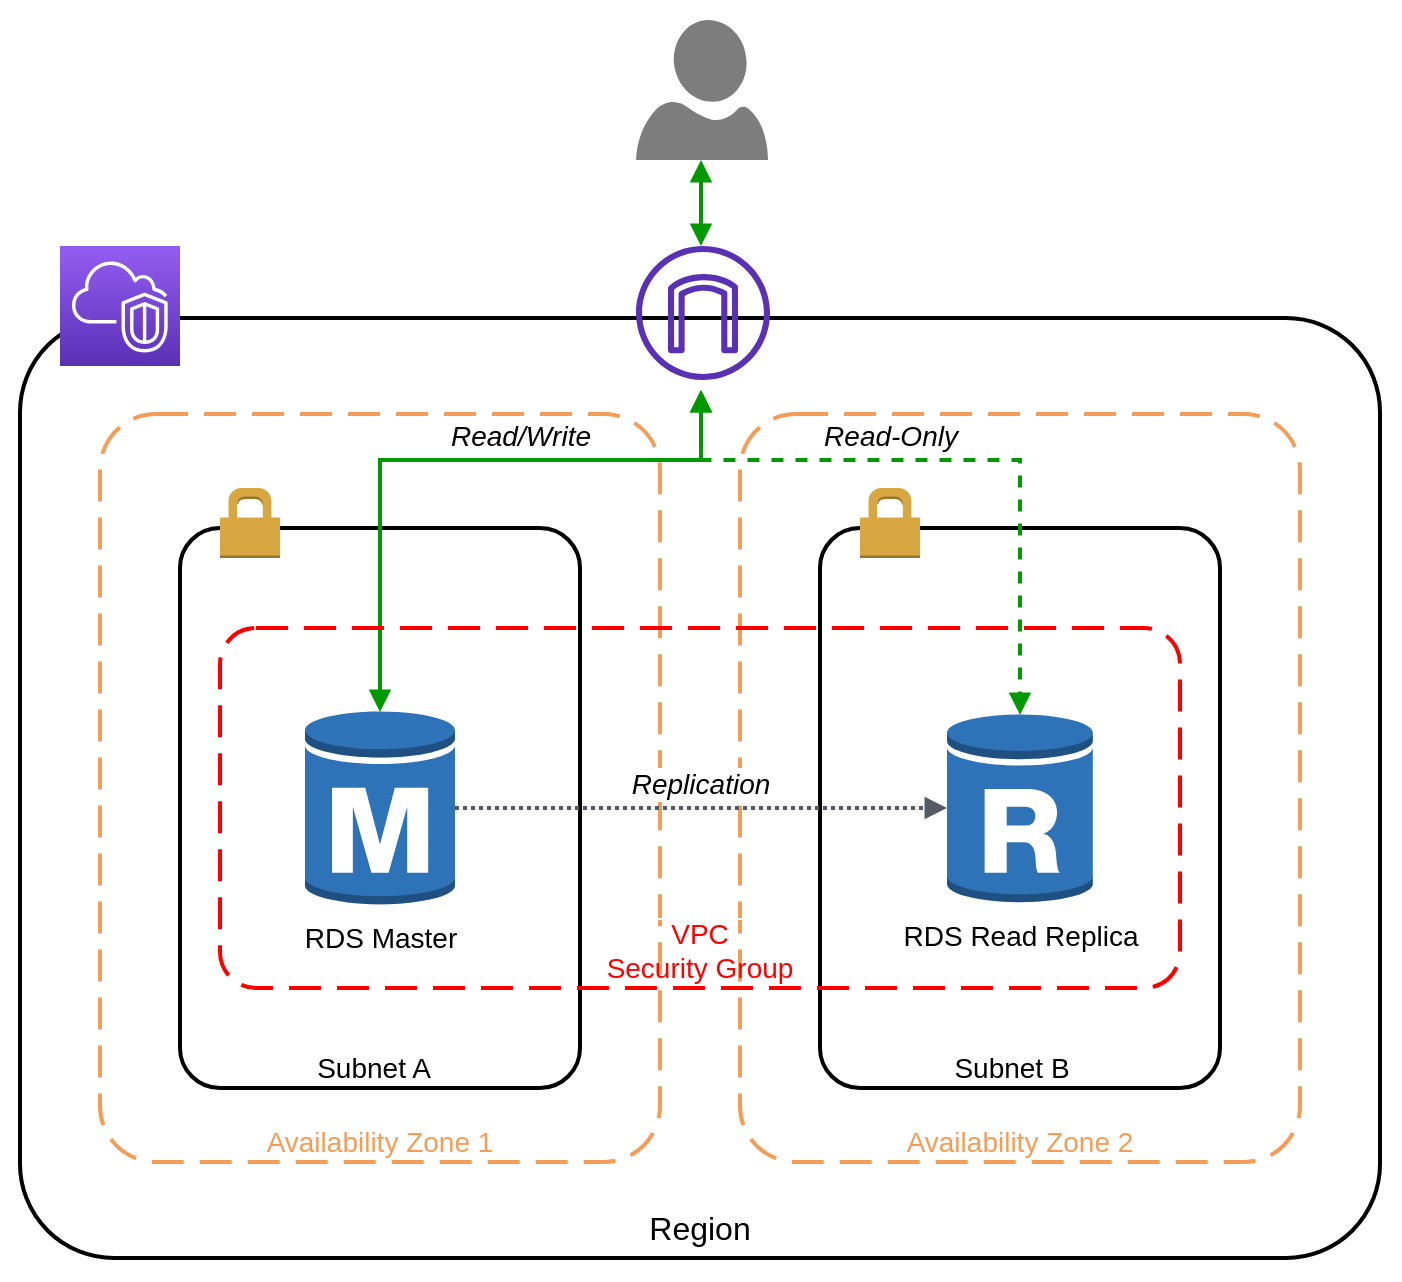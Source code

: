 <mxfile version="13.3.0" type="github">
  <diagram id="ka1eMCxYFWeyIomrFCMx" name="Page-1">
    <mxGraphModel dx="946" dy="614" grid="1" gridSize="10" guides="1" tooltips="1" connect="1" arrows="1" fold="1" page="1" pageScale="1" pageWidth="850" pageHeight="1100" math="0" shadow="0">
      <root>
        <mxCell id="0" />
        <mxCell id="1" parent="0" />
        <mxCell id="MZ2V2yodYzYzLwzlFAPW-1" value="" style="rounded=0;whiteSpace=wrap;html=1;fontSize=14;strokeColor=none;" vertex="1" parent="1">
          <mxGeometry x="40" y="40" width="700" height="640" as="geometry" />
        </mxCell>
        <mxCell id="MZ2V2yodYzYzLwzlFAPW-2" value="Region" style="rounded=1;arcSize=10;dashed=0;strokeColor=#000000;fillColor=none;gradientColor=none;strokeWidth=2;verticalAlign=bottom;fontSize=16;spacingBottom=4;" vertex="1" parent="1">
          <mxGeometry x="50" y="199" width="680" height="470" as="geometry" />
        </mxCell>
        <mxCell id="MZ2V2yodYzYzLwzlFAPW-3" value="Availability Zone 1" style="rounded=1;arcSize=10;dashed=1;strokeColor=#F59D56;fillColor=none;gradientColor=none;dashPattern=8 4;strokeWidth=2;verticalAlign=bottom;fontSize=14;fontColor=#F59D56;" vertex="1" parent="1">
          <mxGeometry x="90" y="247" width="280" height="374" as="geometry" />
        </mxCell>
        <mxCell id="MZ2V2yodYzYzLwzlFAPW-4" value="Subnet A" style="rounded=1;arcSize=10;dashed=0;strokeColor=#000000;fillColor=none;gradientColor=none;strokeWidth=2;verticalAlign=bottom;align=center;spacingRight=6;fontSize=14;" vertex="1" parent="1">
          <mxGeometry x="130" y="304" width="200" height="280" as="geometry" />
        </mxCell>
        <mxCell id="MZ2V2yodYzYzLwzlFAPW-5" value="Availability Zone 2" style="rounded=1;arcSize=10;dashed=1;strokeColor=#F59D56;fillColor=none;gradientColor=none;dashPattern=8 4;strokeWidth=2;verticalAlign=bottom;fontSize=14;fontColor=#F59D56;" vertex="1" parent="1">
          <mxGeometry x="410" y="247" width="280" height="374" as="geometry" />
        </mxCell>
        <mxCell id="MZ2V2yodYzYzLwzlFAPW-6" value="Subnet B" style="rounded=1;arcSize=10;dashed=0;strokeColor=#000000;fillColor=none;gradientColor=none;strokeWidth=2;verticalAlign=bottom;align=center;spacingRight=8;fontSize=14;" vertex="1" parent="1">
          <mxGeometry x="450" y="304" width="200" height="280" as="geometry" />
        </mxCell>
        <mxCell id="MZ2V2yodYzYzLwzlFAPW-8" value="" style="dashed=0;html=1;shape=mxgraph.aws3.permissions;fillColor=#D9A741;gradientColor=none;dashed=0;" vertex="1" parent="1">
          <mxGeometry x="150" y="284" width="30" height="35" as="geometry" />
        </mxCell>
        <mxCell id="MZ2V2yodYzYzLwzlFAPW-9" value="" style="dashed=0;html=1;shape=mxgraph.aws3.permissions;fillColor=#D9A741;gradientColor=none;dashed=0;" vertex="1" parent="1">
          <mxGeometry x="470" y="284" width="30" height="35" as="geometry" />
        </mxCell>
        <mxCell id="MZ2V2yodYzYzLwzlFAPW-10" style="edgeStyle=orthogonalEdgeStyle;rounded=0;orthogonalLoop=1;jettySize=auto;html=1;exitX=0.5;exitY=1;exitDx=0;exitDy=0;exitPerimeter=0;entryX=0.5;entryY=0.02;entryDx=0;entryDy=0;entryPerimeter=0;fontSize=13;strokeColor=#009900;endFill=1;endArrow=block;startArrow=block;startFill=1;strokeWidth=2;" edge="1" parent="1" target="MZ2V2yodYzYzLwzlFAPW-16">
          <mxGeometry relative="1" as="geometry">
            <Array as="points">
              <mxPoint x="391" y="270" />
              <mxPoint x="230" y="270" />
            </Array>
            <mxPoint x="390.5" y="235" as="sourcePoint" />
          </mxGeometry>
        </mxCell>
        <mxCell id="MZ2V2yodYzYzLwzlFAPW-11" value="Read/Write" style="text;html=1;resizable=0;points=[];align=center;verticalAlign=middle;labelBackgroundColor=#ffffff;fontSize=14;fontStyle=2" vertex="1" connectable="0" parent="MZ2V2yodYzYzLwzlFAPW-10">
          <mxGeometry x="-0.23" relative="1" as="geometry">
            <mxPoint x="-2" y="-12" as="offset" />
          </mxGeometry>
        </mxCell>
        <mxCell id="MZ2V2yodYzYzLwzlFAPW-12" style="edgeStyle=orthogonalEdgeStyle;rounded=0;orthogonalLoop=1;jettySize=auto;html=1;entryX=0.5;entryY=0.02;entryDx=0;entryDy=0;entryPerimeter=0;strokeWidth=2;fontSize=13;strokeColor=#009900;endFill=1;endArrow=block;startFill=1;startArrow=block;dashed=1;" edge="1" parent="1" target="MZ2V2yodYzYzLwzlFAPW-17">
          <mxGeometry relative="1" as="geometry">
            <Array as="points">
              <mxPoint x="391" y="270" />
              <mxPoint x="550" y="270" />
            </Array>
            <mxPoint x="390.5" y="235" as="sourcePoint" />
          </mxGeometry>
        </mxCell>
        <mxCell id="MZ2V2yodYzYzLwzlFAPW-13" value="Read-Only" style="text;html=1;resizable=0;points=[];align=center;verticalAlign=middle;labelBackgroundColor=#ffffff;fontSize=14;fontStyle=2" vertex="1" connectable="0" parent="MZ2V2yodYzYzLwzlFAPW-12">
          <mxGeometry x="-0.196" y="1" relative="1" as="geometry">
            <mxPoint y="-11" as="offset" />
          </mxGeometry>
        </mxCell>
        <mxCell id="MZ2V2yodYzYzLwzlFAPW-15" value="VPC &#xa;Security Group" style="rounded=1;arcSize=10;dashed=1;strokeColor=#ff0000;fillColor=none;gradientColor=none;dashPattern=8 4;strokeWidth=2;verticalAlign=bottom;fontSize=14;labelBorderColor=#FFFFFF;fontColor=#FF0000;" vertex="1" parent="1">
          <mxGeometry x="150" y="354" width="480" height="180" as="geometry" />
        </mxCell>
        <mxCell id="MZ2V2yodYzYzLwzlFAPW-16" value="RDS Master" style="outlineConnect=0;dashed=0;verticalLabelPosition=bottom;verticalAlign=top;align=center;html=1;shape=mxgraph.aws3.rds_db_instance;fillColor=#2E73B8;gradientColor=none;fontSize=14;" vertex="1" parent="1">
          <mxGeometry x="192.5" y="394" width="75" height="100" as="geometry" />
        </mxCell>
        <mxCell id="MZ2V2yodYzYzLwzlFAPW-17" value="RDS Read Replica" style="outlineConnect=0;dashed=0;verticalLabelPosition=bottom;verticalAlign=top;align=center;html=1;shape=mxgraph.aws3.rds_db_instance_read_replica;fillColor=#2E73B8;gradientColor=none;fontSize=14;" vertex="1" parent="1">
          <mxGeometry x="513.5" y="395.5" width="73" height="97" as="geometry" />
        </mxCell>
        <mxCell id="MZ2V2yodYzYzLwzlFAPW-18" value="" style="edgeStyle=orthogonalEdgeStyle;html=1;endArrow=block;elbow=vertical;startArrow=none;endFill=1;strokeColor=#545B64;rounded=0;fontSize=13;exitX=1;exitY=0.5;exitDx=0;exitDy=0;exitPerimeter=0;strokeWidth=2;dashed=1;dashPattern=1 1;" edge="1" parent="1" source="MZ2V2yodYzYzLwzlFAPW-16" target="MZ2V2yodYzYzLwzlFAPW-17">
          <mxGeometry width="100" relative="1" as="geometry">
            <mxPoint x="280" y="434" as="sourcePoint" />
            <mxPoint x="380" y="434" as="targetPoint" />
          </mxGeometry>
        </mxCell>
        <mxCell id="MZ2V2yodYzYzLwzlFAPW-19" value="Replication" style="text;html=1;resizable=0;points=[];align=center;verticalAlign=middle;labelBackgroundColor=#ffffff;fontSize=14;fontStyle=2" vertex="1" connectable="0" parent="MZ2V2yodYzYzLwzlFAPW-18">
          <mxGeometry x="-0.724" y="-2" relative="1" as="geometry">
            <mxPoint x="88" y="-14" as="offset" />
          </mxGeometry>
        </mxCell>
        <mxCell id="MZ2V2yodYzYzLwzlFAPW-20" value="" style="shadow=0;dashed=0;html=1;strokeColor=none;labelPosition=center;verticalLabelPosition=bottom;verticalAlign=top;align=center;shape=mxgraph.azure.user;fillColor=#7D7D7D;fontSize=13;" vertex="1" parent="1">
          <mxGeometry x="358" y="50" width="66" height="70" as="geometry" />
        </mxCell>
        <mxCell id="MZ2V2yodYzYzLwzlFAPW-21" value="" style="edgeStyle=orthogonalEdgeStyle;html=1;endArrow=block;elbow=vertical;startArrow=block;endFill=1;strokeColor=#009900;rounded=0;fontSize=13;entryX=0.5;entryY=0;entryDx=0;entryDy=0;entryPerimeter=0;startFill=1;strokeWidth=2;" edge="1" parent="1" source="MZ2V2yodYzYzLwzlFAPW-20">
          <mxGeometry width="100" relative="1" as="geometry">
            <mxPoint x="389" y="75" as="sourcePoint" />
            <mxPoint x="390.5" y="163" as="targetPoint" />
          </mxGeometry>
        </mxCell>
        <mxCell id="MZ2V2yodYzYzLwzlFAPW-22" value="" style="outlineConnect=0;fontColor=#232F3E;gradientColor=#945DF2;gradientDirection=north;fillColor=#5A30B5;strokeColor=#ffffff;dashed=0;verticalLabelPosition=bottom;verticalAlign=top;align=center;html=1;fontSize=12;fontStyle=0;aspect=fixed;shape=mxgraph.aws4.resourceIcon;resIcon=mxgraph.aws4.vpc;" vertex="1" parent="1">
          <mxGeometry x="70" y="163" width="60" height="60" as="geometry" />
        </mxCell>
        <mxCell id="MZ2V2yodYzYzLwzlFAPW-23" value="" style="outlineConnect=0;fontColor=#232F3E;gradientColor=none;fillColor=#5A30B5;strokeColor=none;dashed=0;verticalLabelPosition=bottom;verticalAlign=top;align=center;html=1;fontSize=12;fontStyle=0;aspect=fixed;pointerEvents=1;shape=mxgraph.aws4.internet_gateway;" vertex="1" parent="1">
          <mxGeometry x="358" y="163" width="67" height="67" as="geometry" />
        </mxCell>
      </root>
    </mxGraphModel>
  </diagram>
</mxfile>
